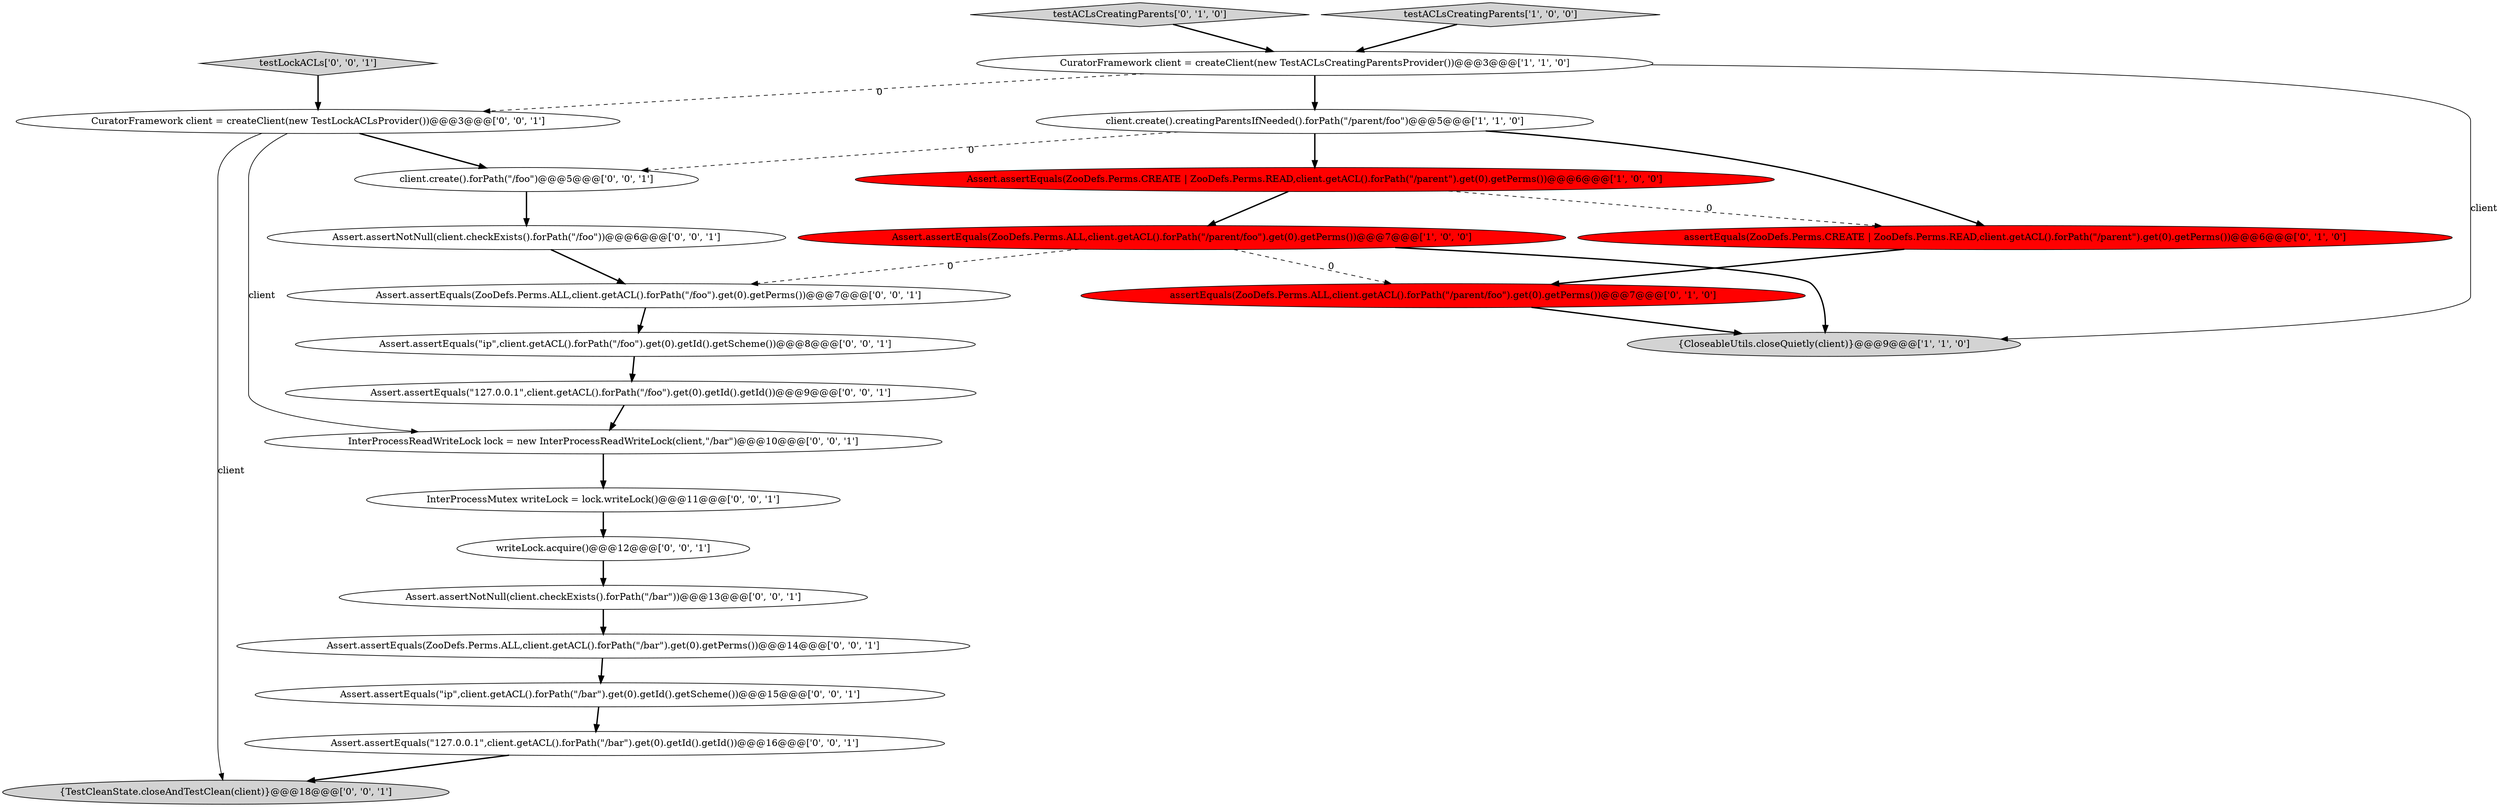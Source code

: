 digraph {
4 [style = filled, label = "CuratorFramework client = createClient(new TestACLsCreatingParentsProvider())@@@3@@@['1', '1', '0']", fillcolor = white, shape = ellipse image = "AAA0AAABBB1BBB"];
18 [style = filled, label = "testLockACLs['0', '0', '1']", fillcolor = lightgray, shape = diamond image = "AAA0AAABBB3BBB"];
2 [style = filled, label = "client.create().creatingParentsIfNeeded().forPath(\"/parent/foo\")@@@5@@@['1', '1', '0']", fillcolor = white, shape = ellipse image = "AAA0AAABBB1BBB"];
12 [style = filled, label = "{TestCleanState.closeAndTestClean(client)}@@@18@@@['0', '0', '1']", fillcolor = lightgray, shape = ellipse image = "AAA0AAABBB3BBB"];
11 [style = filled, label = "Assert.assertNotNull(client.checkExists().forPath(\"/bar\"))@@@13@@@['0', '0', '1']", fillcolor = white, shape = ellipse image = "AAA0AAABBB3BBB"];
1 [style = filled, label = "Assert.assertEquals(ZooDefs.Perms.CREATE | ZooDefs.Perms.READ,client.getACL().forPath(\"/parent\").get(0).getPerms())@@@6@@@['1', '0', '0']", fillcolor = red, shape = ellipse image = "AAA1AAABBB1BBB"];
15 [style = filled, label = "Assert.assertEquals(\"ip\",client.getACL().forPath(\"/foo\").get(0).getId().getScheme())@@@8@@@['0', '0', '1']", fillcolor = white, shape = ellipse image = "AAA0AAABBB3BBB"];
6 [style = filled, label = "testACLsCreatingParents['0', '1', '0']", fillcolor = lightgray, shape = diamond image = "AAA0AAABBB2BBB"];
8 [style = filled, label = "assertEquals(ZooDefs.Perms.ALL,client.getACL().forPath(\"/parent/foo\").get(0).getPerms())@@@7@@@['0', '1', '0']", fillcolor = red, shape = ellipse image = "AAA1AAABBB2BBB"];
22 [style = filled, label = "writeLock.acquire()@@@12@@@['0', '0', '1']", fillcolor = white, shape = ellipse image = "AAA0AAABBB3BBB"];
5 [style = filled, label = "Assert.assertEquals(ZooDefs.Perms.ALL,client.getACL().forPath(\"/parent/foo\").get(0).getPerms())@@@7@@@['1', '0', '0']", fillcolor = red, shape = ellipse image = "AAA1AAABBB1BBB"];
3 [style = filled, label = "testACLsCreatingParents['1', '0', '0']", fillcolor = lightgray, shape = diamond image = "AAA0AAABBB1BBB"];
16 [style = filled, label = "Assert.assertEquals(\"127.0.0.1\",client.getACL().forPath(\"/bar\").get(0).getId().getId())@@@16@@@['0', '0', '1']", fillcolor = white, shape = ellipse image = "AAA0AAABBB3BBB"];
9 [style = filled, label = "InterProcessReadWriteLock lock = new InterProcessReadWriteLock(client,\"/bar\")@@@10@@@['0', '0', '1']", fillcolor = white, shape = ellipse image = "AAA0AAABBB3BBB"];
23 [style = filled, label = "Assert.assertEquals(ZooDefs.Perms.ALL,client.getACL().forPath(\"/foo\").get(0).getPerms())@@@7@@@['0', '0', '1']", fillcolor = white, shape = ellipse image = "AAA0AAABBB3BBB"];
13 [style = filled, label = "Assert.assertEquals(ZooDefs.Perms.ALL,client.getACL().forPath(\"/bar\").get(0).getPerms())@@@14@@@['0', '0', '1']", fillcolor = white, shape = ellipse image = "AAA0AAABBB3BBB"];
10 [style = filled, label = "client.create().forPath(\"/foo\")@@@5@@@['0', '0', '1']", fillcolor = white, shape = ellipse image = "AAA0AAABBB3BBB"];
0 [style = filled, label = "{CloseableUtils.closeQuietly(client)}@@@9@@@['1', '1', '0']", fillcolor = lightgray, shape = ellipse image = "AAA0AAABBB1BBB"];
21 [style = filled, label = "Assert.assertEquals(\"ip\",client.getACL().forPath(\"/bar\").get(0).getId().getScheme())@@@15@@@['0', '0', '1']", fillcolor = white, shape = ellipse image = "AAA0AAABBB3BBB"];
19 [style = filled, label = "InterProcessMutex writeLock = lock.writeLock()@@@11@@@['0', '0', '1']", fillcolor = white, shape = ellipse image = "AAA0AAABBB3BBB"];
7 [style = filled, label = "assertEquals(ZooDefs.Perms.CREATE | ZooDefs.Perms.READ,client.getACL().forPath(\"/parent\").get(0).getPerms())@@@6@@@['0', '1', '0']", fillcolor = red, shape = ellipse image = "AAA1AAABBB2BBB"];
20 [style = filled, label = "Assert.assertEquals(\"127.0.0.1\",client.getACL().forPath(\"/foo\").get(0).getId().getId())@@@9@@@['0', '0', '1']", fillcolor = white, shape = ellipse image = "AAA0AAABBB3BBB"];
14 [style = filled, label = "Assert.assertNotNull(client.checkExists().forPath(\"/foo\"))@@@6@@@['0', '0', '1']", fillcolor = white, shape = ellipse image = "AAA0AAABBB3BBB"];
17 [style = filled, label = "CuratorFramework client = createClient(new TestLockACLsProvider())@@@3@@@['0', '0', '1']", fillcolor = white, shape = ellipse image = "AAA0AAABBB3BBB"];
1->5 [style = bold, label=""];
17->10 [style = bold, label=""];
4->17 [style = dashed, label="0"];
10->14 [style = bold, label=""];
20->9 [style = bold, label=""];
2->1 [style = bold, label=""];
5->23 [style = dashed, label="0"];
23->15 [style = bold, label=""];
4->0 [style = solid, label="client"];
18->17 [style = bold, label=""];
17->9 [style = solid, label="client"];
4->2 [style = bold, label=""];
7->8 [style = bold, label=""];
17->12 [style = solid, label="client"];
3->4 [style = bold, label=""];
2->10 [style = dashed, label="0"];
8->0 [style = bold, label=""];
6->4 [style = bold, label=""];
14->23 [style = bold, label=""];
5->0 [style = bold, label=""];
15->20 [style = bold, label=""];
11->13 [style = bold, label=""];
21->16 [style = bold, label=""];
9->19 [style = bold, label=""];
5->8 [style = dashed, label="0"];
2->7 [style = bold, label=""];
1->7 [style = dashed, label="0"];
13->21 [style = bold, label=""];
19->22 [style = bold, label=""];
16->12 [style = bold, label=""];
22->11 [style = bold, label=""];
}
